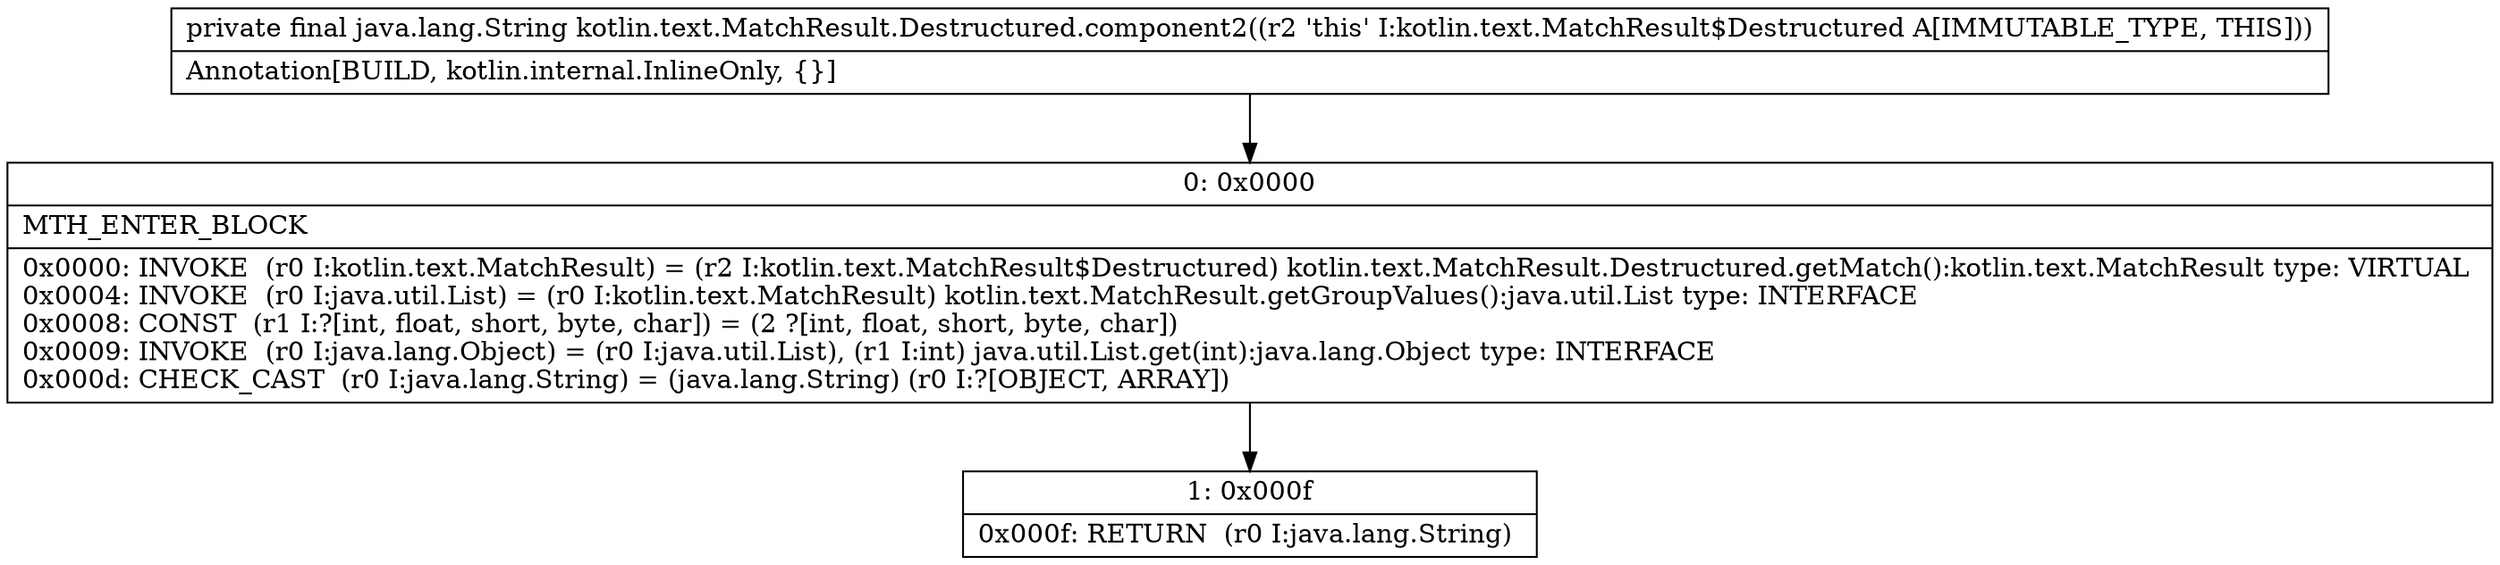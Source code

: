 digraph "CFG forkotlin.text.MatchResult.Destructured.component2()Ljava\/lang\/String;" {
Node_0 [shape=record,label="{0\:\ 0x0000|MTH_ENTER_BLOCK\l|0x0000: INVOKE  (r0 I:kotlin.text.MatchResult) = (r2 I:kotlin.text.MatchResult$Destructured) kotlin.text.MatchResult.Destructured.getMatch():kotlin.text.MatchResult type: VIRTUAL \l0x0004: INVOKE  (r0 I:java.util.List) = (r0 I:kotlin.text.MatchResult) kotlin.text.MatchResult.getGroupValues():java.util.List type: INTERFACE \l0x0008: CONST  (r1 I:?[int, float, short, byte, char]) = (2 ?[int, float, short, byte, char]) \l0x0009: INVOKE  (r0 I:java.lang.Object) = (r0 I:java.util.List), (r1 I:int) java.util.List.get(int):java.lang.Object type: INTERFACE \l0x000d: CHECK_CAST  (r0 I:java.lang.String) = (java.lang.String) (r0 I:?[OBJECT, ARRAY]) \l}"];
Node_1 [shape=record,label="{1\:\ 0x000f|0x000f: RETURN  (r0 I:java.lang.String) \l}"];
MethodNode[shape=record,label="{private final java.lang.String kotlin.text.MatchResult.Destructured.component2((r2 'this' I:kotlin.text.MatchResult$Destructured A[IMMUTABLE_TYPE, THIS]))  | Annotation[BUILD, kotlin.internal.InlineOnly, \{\}]\l}"];
MethodNode -> Node_0;
Node_0 -> Node_1;
}

